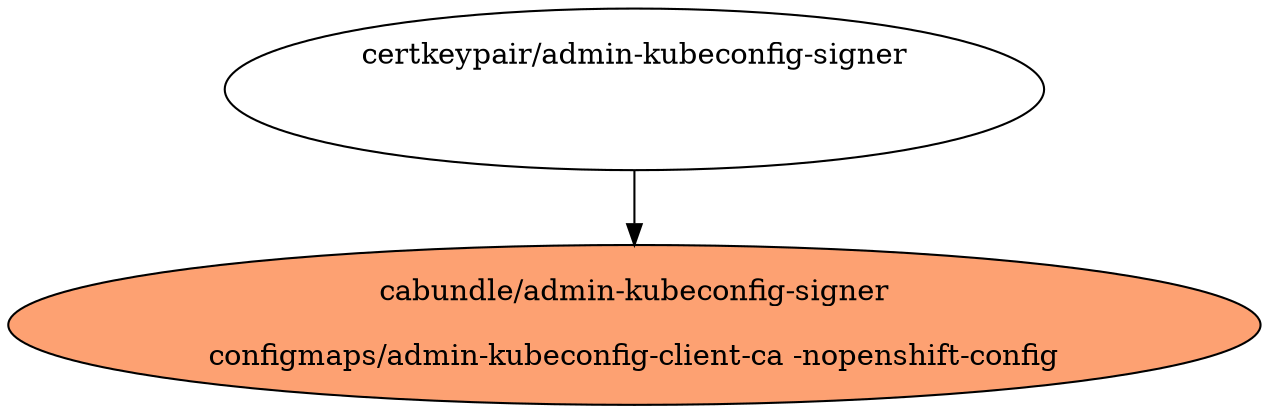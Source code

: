 digraph "Local Certificate" {
  // Node definitions.
  11 [
    label="certkeypair/admin-kubeconfig-signer\n\n\n"
    style=filled
    fillcolor=white
  ];
  21 [
    label="cabundle/admin-kubeconfig-signer\n\nconfigmaps/admin-kubeconfig-client-ca -nopenshift-config\n"
    style=filled
    fillcolor="#fda172"
  ];

  // Edge definitions.
  11 -> 21;
}